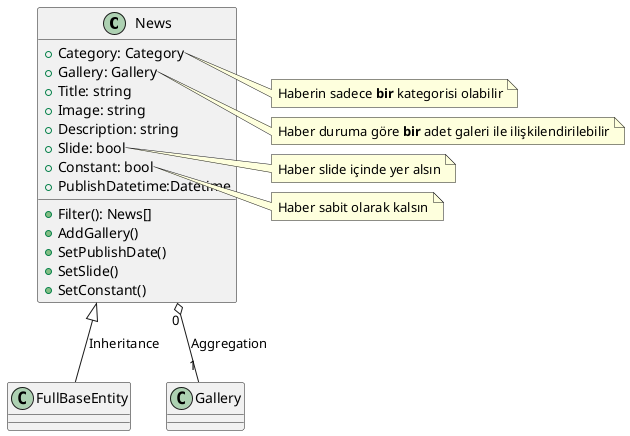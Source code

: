 @startuml News Class Diagram

class News  {
    + Category: Category
    + Gallery: Gallery
    + Title: string 
    + Image: string 
    + Description: string 
    + Slide: bool 
    + Constant: bool 
    + PublishDatetime:Datetime 

    + Filter(): News[]
    + AddGallery()
    + SetPublishDate()
    + SetSlide()
    + SetConstant()
}

News <|-- FullBaseEntity: Inheritance
News "0" o-- "1" Gallery: Aggregation

note right of News::Category 
 Haberin sadece <b>bir</b> kategorisi olabilir
 end note

note right of News::Gallery 
Haber duruma göre <b>bir</b> adet galeri ile ilişkilendirilebilir
end note

note right of News::Slide
Haber slide içinde yer alsın
end note

note right of News::Constant
Haber sabit olarak kalsın
end note
 
@enduml